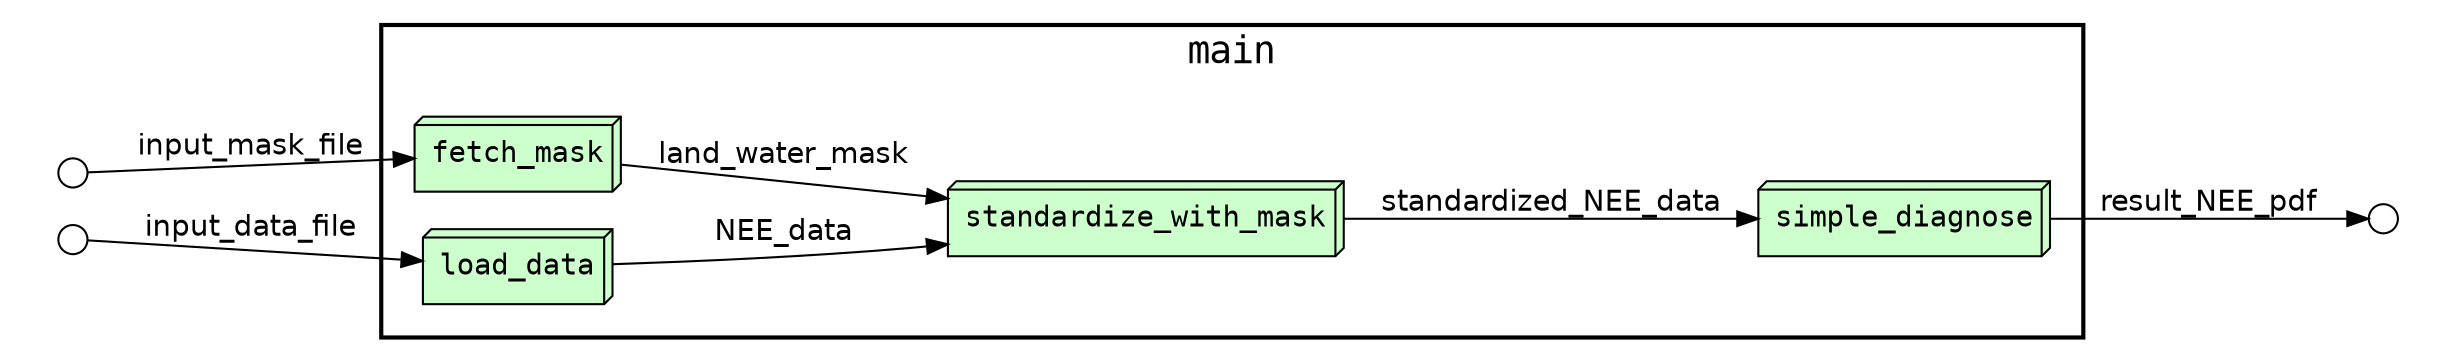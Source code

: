 digraph Workflow {
rankdir=LR
graph[fontname=Courier]
edge[fontname=Helvetica]
node[fontname=Courier]
node[shape=circle style="filled" fillcolor="#FFFFFF" peripheries=1 label="" width=0.2]
subgraph cluster0 { label="" color="white"
subgraph cluster1 { label="" color="white"
node1
node2
}}
subgraph cluster2 { label="" color="white"
subgraph cluster3 { label="" color="white"
node3
}}
subgraph cluster4 {
label="main"
penwidth=2
fontsize=18
subgraph cluster5 {
label=""
color="white"
node[shape=box3d style="filled" fillcolor="#CCFFCC" peripheries=1 label="" width=0.2]
node4 [label="fetch_mask"]
node5 [label="load_data"]
node6 [label="standardize_with_mask"]
node7 [label="simple_diagnose"]
node[shape=box style="filled" fillcolor="#CCFFCC" peripheries=2 label="" width=0.2]
}}
node7 -> node3 [label="result_NEE_pdf"]
node1 -> node4 [label="input_mask_file"]
node2 -> node5 [label="input_data_file"]
node5 -> node6 [label="NEE_data"]
node4 -> node6 [label="land_water_mask"]
node6 -> node7 [label="standardized_NEE_data"]
}
